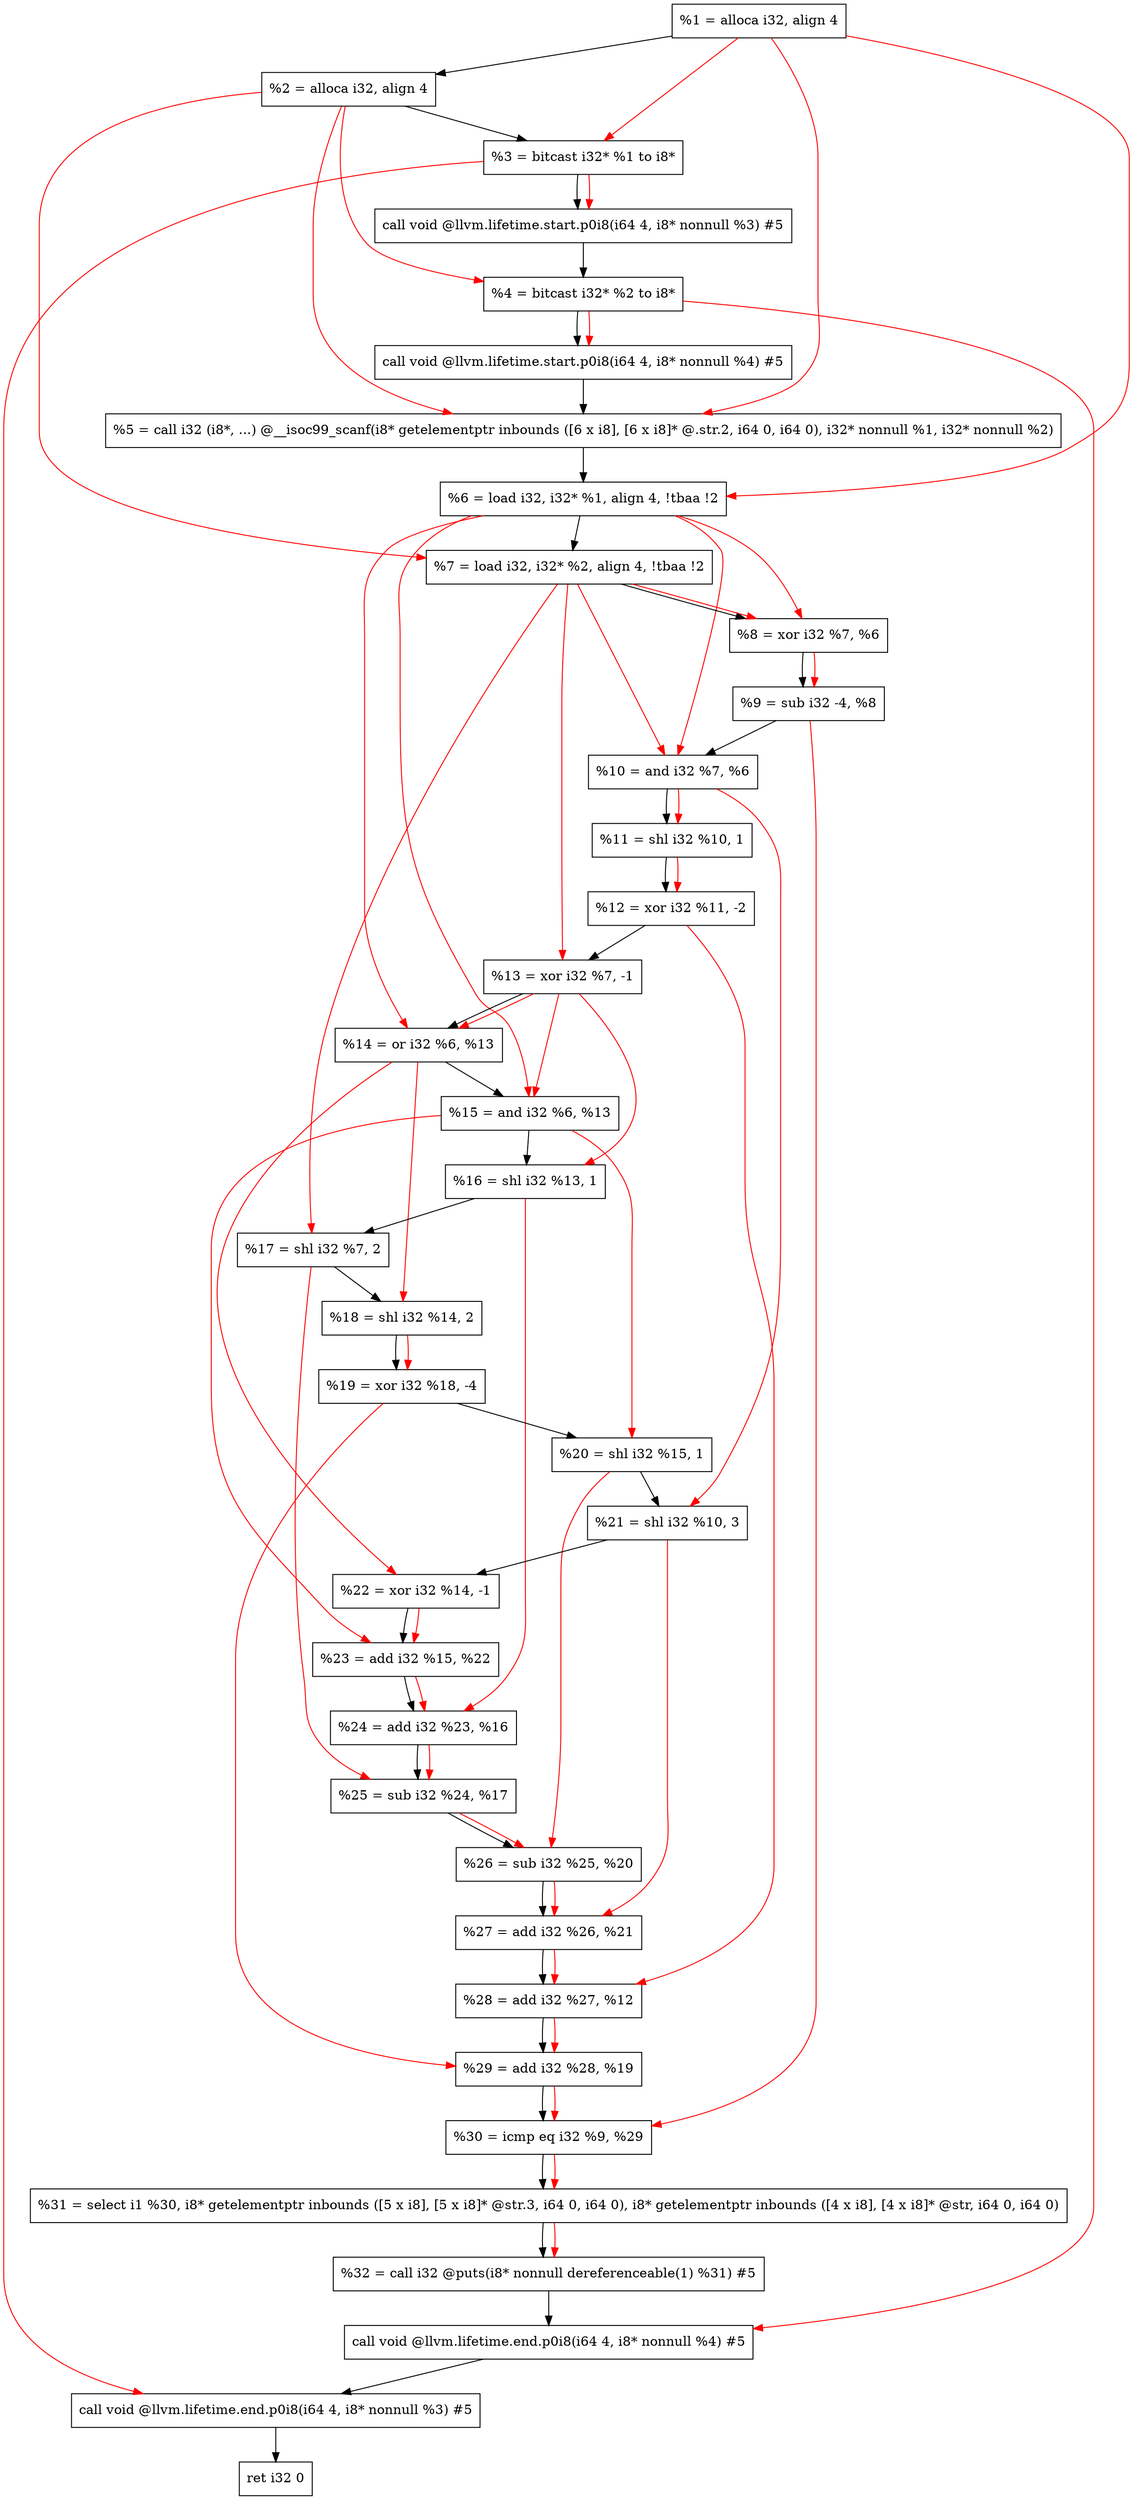 digraph "DFG for'main' function" {
	Node0x173ccb8[shape=record, label="  %1 = alloca i32, align 4"];
	Node0x173cd38[shape=record, label="  %2 = alloca i32, align 4"];
	Node0x173cdc8[shape=record, label="  %3 = bitcast i32* %1 to i8*"];
	Node0x173d228[shape=record, label="  call void @llvm.lifetime.start.p0i8(i64 4, i8* nonnull %3) #5"];
	Node0x173d308[shape=record, label="  %4 = bitcast i32* %2 to i8*"];
	Node0x173d428[shape=record, label="  call void @llvm.lifetime.start.p0i8(i64 4, i8* nonnull %4) #5"];
	Node0x173d660[shape=record, label="  %5 = call i32 (i8*, ...) @__isoc99_scanf(i8* getelementptr inbounds ([6 x i8], [6 x i8]* @.str.2, i64 0, i64 0), i32* nonnull %1, i32* nonnull %2)"];
	Node0x173d718[shape=record, label="  %6 = load i32, i32* %1, align 4, !tbaa !2"];
	Node0x173e688[shape=record, label="  %7 = load i32, i32* %2, align 4, !tbaa !2"];
	Node0x173ed10[shape=record, label="  %8 = xor i32 %7, %6"];
	Node0x173ed80[shape=record, label="  %9 = sub i32 -4, %8"];
	Node0x173edf0[shape=record, label="  %10 = and i32 %7, %6"];
	Node0x173ee60[shape=record, label="  %11 = shl i32 %10, 1"];
	Node0x173eed0[shape=record, label="  %12 = xor i32 %11, -2"];
	Node0x173ef40[shape=record, label="  %13 = xor i32 %7, -1"];
	Node0x173efb0[shape=record, label="  %14 = or i32 %6, %13"];
	Node0x173f020[shape=record, label="  %15 = and i32 %6, %13"];
	Node0x173f090[shape=record, label="  %16 = shl i32 %13, 1"];
	Node0x173f100[shape=record, label="  %17 = shl i32 %7, 2"];
	Node0x173f170[shape=record, label="  %18 = shl i32 %14, 2"];
	Node0x173f1e0[shape=record, label="  %19 = xor i32 %18, -4"];
	Node0x173f250[shape=record, label="  %20 = shl i32 %15, 1"];
	Node0x173f2c0[shape=record, label="  %21 = shl i32 %10, 3"];
	Node0x173f330[shape=record, label="  %22 = xor i32 %14, -1"];
	Node0x173f3a0[shape=record, label="  %23 = add i32 %15, %22"];
	Node0x173f410[shape=record, label="  %24 = add i32 %23, %16"];
	Node0x173f480[shape=record, label="  %25 = sub i32 %24, %17"];
	Node0x173f4f0[shape=record, label="  %26 = sub i32 %25, %20"];
	Node0x173f560[shape=record, label="  %27 = add i32 %26, %21"];
	Node0x173f5d0[shape=record, label="  %28 = add i32 %27, %12"];
	Node0x173f640[shape=record, label="  %29 = add i32 %28, %19"];
	Node0x173f6b0[shape=record, label="  %30 = icmp eq i32 %9, %29"];
	Node0x16dd9d8[shape=record, label="  %31 = select i1 %30, i8* getelementptr inbounds ([5 x i8], [5 x i8]* @str.3, i64 0, i64 0), i8* getelementptr inbounds ([4 x i8], [4 x i8]* @str, i64 0, i64 0)"];
	Node0x173f740[shape=record, label="  %32 = call i32 @puts(i8* nonnull dereferenceable(1) %31) #5"];
	Node0x173fba8[shape=record, label="  call void @llvm.lifetime.end.p0i8(i64 4, i8* nonnull %4) #5"];
	Node0x173fd08[shape=record, label="  call void @llvm.lifetime.end.p0i8(i64 4, i8* nonnull %3) #5"];
	Node0x173fdc8[shape=record, label="  ret i32 0"];
	Node0x173ccb8 -> Node0x173cd38;
	Node0x173cd38 -> Node0x173cdc8;
	Node0x173cdc8 -> Node0x173d228;
	Node0x173d228 -> Node0x173d308;
	Node0x173d308 -> Node0x173d428;
	Node0x173d428 -> Node0x173d660;
	Node0x173d660 -> Node0x173d718;
	Node0x173d718 -> Node0x173e688;
	Node0x173e688 -> Node0x173ed10;
	Node0x173ed10 -> Node0x173ed80;
	Node0x173ed80 -> Node0x173edf0;
	Node0x173edf0 -> Node0x173ee60;
	Node0x173ee60 -> Node0x173eed0;
	Node0x173eed0 -> Node0x173ef40;
	Node0x173ef40 -> Node0x173efb0;
	Node0x173efb0 -> Node0x173f020;
	Node0x173f020 -> Node0x173f090;
	Node0x173f090 -> Node0x173f100;
	Node0x173f100 -> Node0x173f170;
	Node0x173f170 -> Node0x173f1e0;
	Node0x173f1e0 -> Node0x173f250;
	Node0x173f250 -> Node0x173f2c0;
	Node0x173f2c0 -> Node0x173f330;
	Node0x173f330 -> Node0x173f3a0;
	Node0x173f3a0 -> Node0x173f410;
	Node0x173f410 -> Node0x173f480;
	Node0x173f480 -> Node0x173f4f0;
	Node0x173f4f0 -> Node0x173f560;
	Node0x173f560 -> Node0x173f5d0;
	Node0x173f5d0 -> Node0x173f640;
	Node0x173f640 -> Node0x173f6b0;
	Node0x173f6b0 -> Node0x16dd9d8;
	Node0x16dd9d8 -> Node0x173f740;
	Node0x173f740 -> Node0x173fba8;
	Node0x173fba8 -> Node0x173fd08;
	Node0x173fd08 -> Node0x173fdc8;
edge [color=red]
	Node0x173ccb8 -> Node0x173cdc8;
	Node0x173cdc8 -> Node0x173d228;
	Node0x173cd38 -> Node0x173d308;
	Node0x173d308 -> Node0x173d428;
	Node0x173ccb8 -> Node0x173d660;
	Node0x173cd38 -> Node0x173d660;
	Node0x173ccb8 -> Node0x173d718;
	Node0x173cd38 -> Node0x173e688;
	Node0x173e688 -> Node0x173ed10;
	Node0x173d718 -> Node0x173ed10;
	Node0x173ed10 -> Node0x173ed80;
	Node0x173e688 -> Node0x173edf0;
	Node0x173d718 -> Node0x173edf0;
	Node0x173edf0 -> Node0x173ee60;
	Node0x173ee60 -> Node0x173eed0;
	Node0x173e688 -> Node0x173ef40;
	Node0x173d718 -> Node0x173efb0;
	Node0x173ef40 -> Node0x173efb0;
	Node0x173d718 -> Node0x173f020;
	Node0x173ef40 -> Node0x173f020;
	Node0x173ef40 -> Node0x173f090;
	Node0x173e688 -> Node0x173f100;
	Node0x173efb0 -> Node0x173f170;
	Node0x173f170 -> Node0x173f1e0;
	Node0x173f020 -> Node0x173f250;
	Node0x173edf0 -> Node0x173f2c0;
	Node0x173efb0 -> Node0x173f330;
	Node0x173f020 -> Node0x173f3a0;
	Node0x173f330 -> Node0x173f3a0;
	Node0x173f3a0 -> Node0x173f410;
	Node0x173f090 -> Node0x173f410;
	Node0x173f410 -> Node0x173f480;
	Node0x173f100 -> Node0x173f480;
	Node0x173f480 -> Node0x173f4f0;
	Node0x173f250 -> Node0x173f4f0;
	Node0x173f4f0 -> Node0x173f560;
	Node0x173f2c0 -> Node0x173f560;
	Node0x173f560 -> Node0x173f5d0;
	Node0x173eed0 -> Node0x173f5d0;
	Node0x173f5d0 -> Node0x173f640;
	Node0x173f1e0 -> Node0x173f640;
	Node0x173ed80 -> Node0x173f6b0;
	Node0x173f640 -> Node0x173f6b0;
	Node0x173f6b0 -> Node0x16dd9d8;
	Node0x16dd9d8 -> Node0x173f740;
	Node0x173d308 -> Node0x173fba8;
	Node0x173cdc8 -> Node0x173fd08;
}
